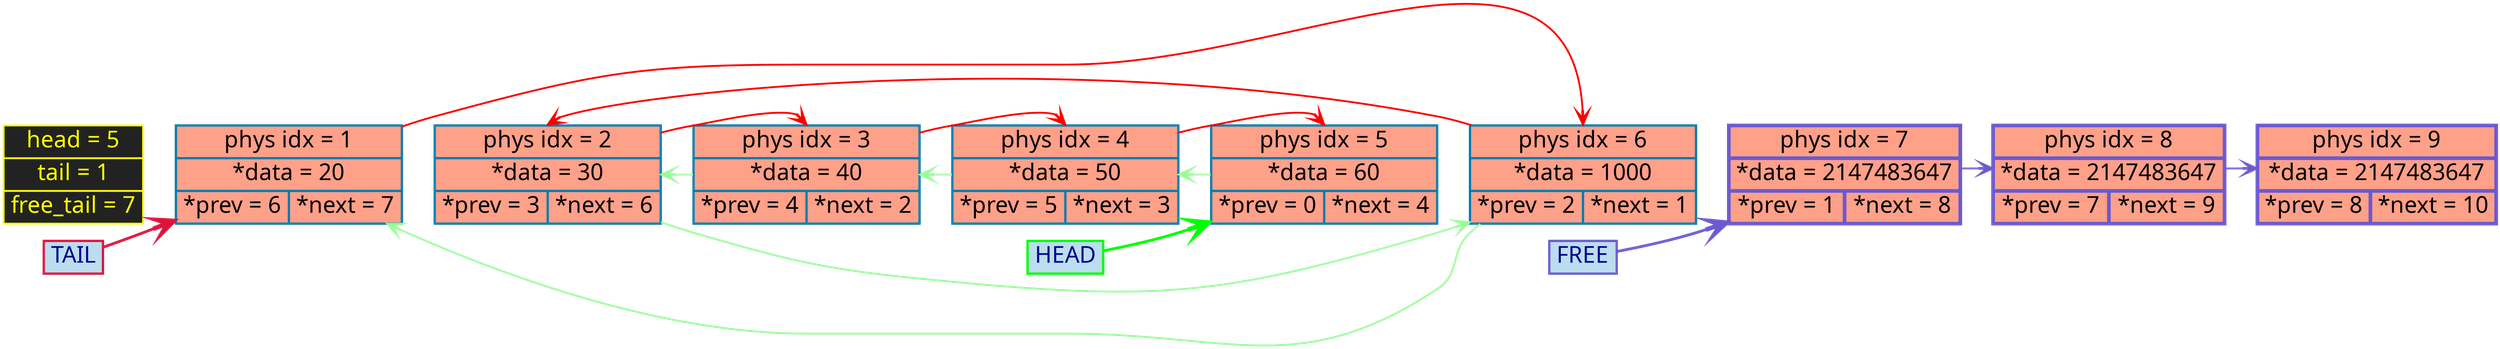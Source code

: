 digraph G {
rankdir=LR
bgcolor="transparent"
	node [shape=record, style="filled", fillcolor="#FFA089", fontcolor="black", color="#007CAD", penwidth=2.5, fontname="Tahoma", fontsize=25];

edge [color="#2d714f", arrowsize=1, penwidth=5, arrowhead="vee", style="bold"];
node0 [label="head = 5 | tail = 1 | free_tail = 7", shape=record, style="filled", fillcolor="#222222", fontcolor="yellow", color="yellow", penwidth=2];
	node1 [label="phys idx = 1 | *data = 20 | {*prev = 6 | *next = 7} "];
	node2 [label="phys idx = 2 | *data = 30 | {*prev = 3 | *next = 6} "];
	node3 [label="phys idx = 3 | *data = 40 | {*prev = 4 | *next = 2} "];
	node4 [label="phys idx = 4 | *data = 50 | {*prev = 5 | *next = 3} "];
	node5 [label="phys idx = 5 | *data = 60 | {*prev = 0 | *next = 4} "];
	node6 [label="phys idx = 6 | *data = 1000 | {*prev = 2 | *next = 1} "];
	node7 [label="phys idx = 7 | *data = 2147483647 | {*prev = 1 | *next = 8} "];
	node8 [label="phys idx = 8 | *data = 2147483647 | {*prev = 7 | *next = 9} "];
	node9 [label="phys idx = 9 | *data = 2147483647 | {*prev = 8 | *next = 10} "];

head_label      [shape=box, label="HEAD", style="filled", fillcolor="#BBDDEE", color="lime", fontcolor="darkblue"];
tail_label      [shape=box, label="TAIL", style="filled", fillcolor="#BBDDEE", color="#DC143C",   fontcolor="darkblue"];
free_head_label [shape=box, label="FREE", style="filled", fillcolor="#BBDDEE", color="#6A5ACD",   fontcolor="darkblue"];
head_label      -> node5 [color="lime", arrowsize=2.5, penwidth=3];
tail_label      -> node1 [color="#DC143C"  , arrowsize=2.5, penwidth=3];
free_head_label -> node7 [color="#6A5ACD"  , arrowsize=2.5, penwidth=3];
node0 -> node1[style=invis, weight = 100000]	node1 -> node2 -> node3 -> node4 -> node5 -> node6 -> node7 -> node8 -> node9[style=invis, weight=1000000];
	node5 -> node4 -> node3 -> node2 -> node6 -> node1[color="#98FB98", arrowsize=1.5, penwidth=2, weight=100000];

	node7 -> node8 -> node9[color="#6A5ACD", arrowsize=1.5, penwidth=2, weight=100000];

	node7[color = "#6A5ACD", penwidth=4];
	node8[color = "#6A5ACD", penwidth=4];
	node9[color = "#6A5ACD", penwidth=4];
node1 -> node6 -> node2 -> node3 -> node4 -> node5[color="red", arrowsize=1.5, penwidth=2, weight=100000, headport=n];

}